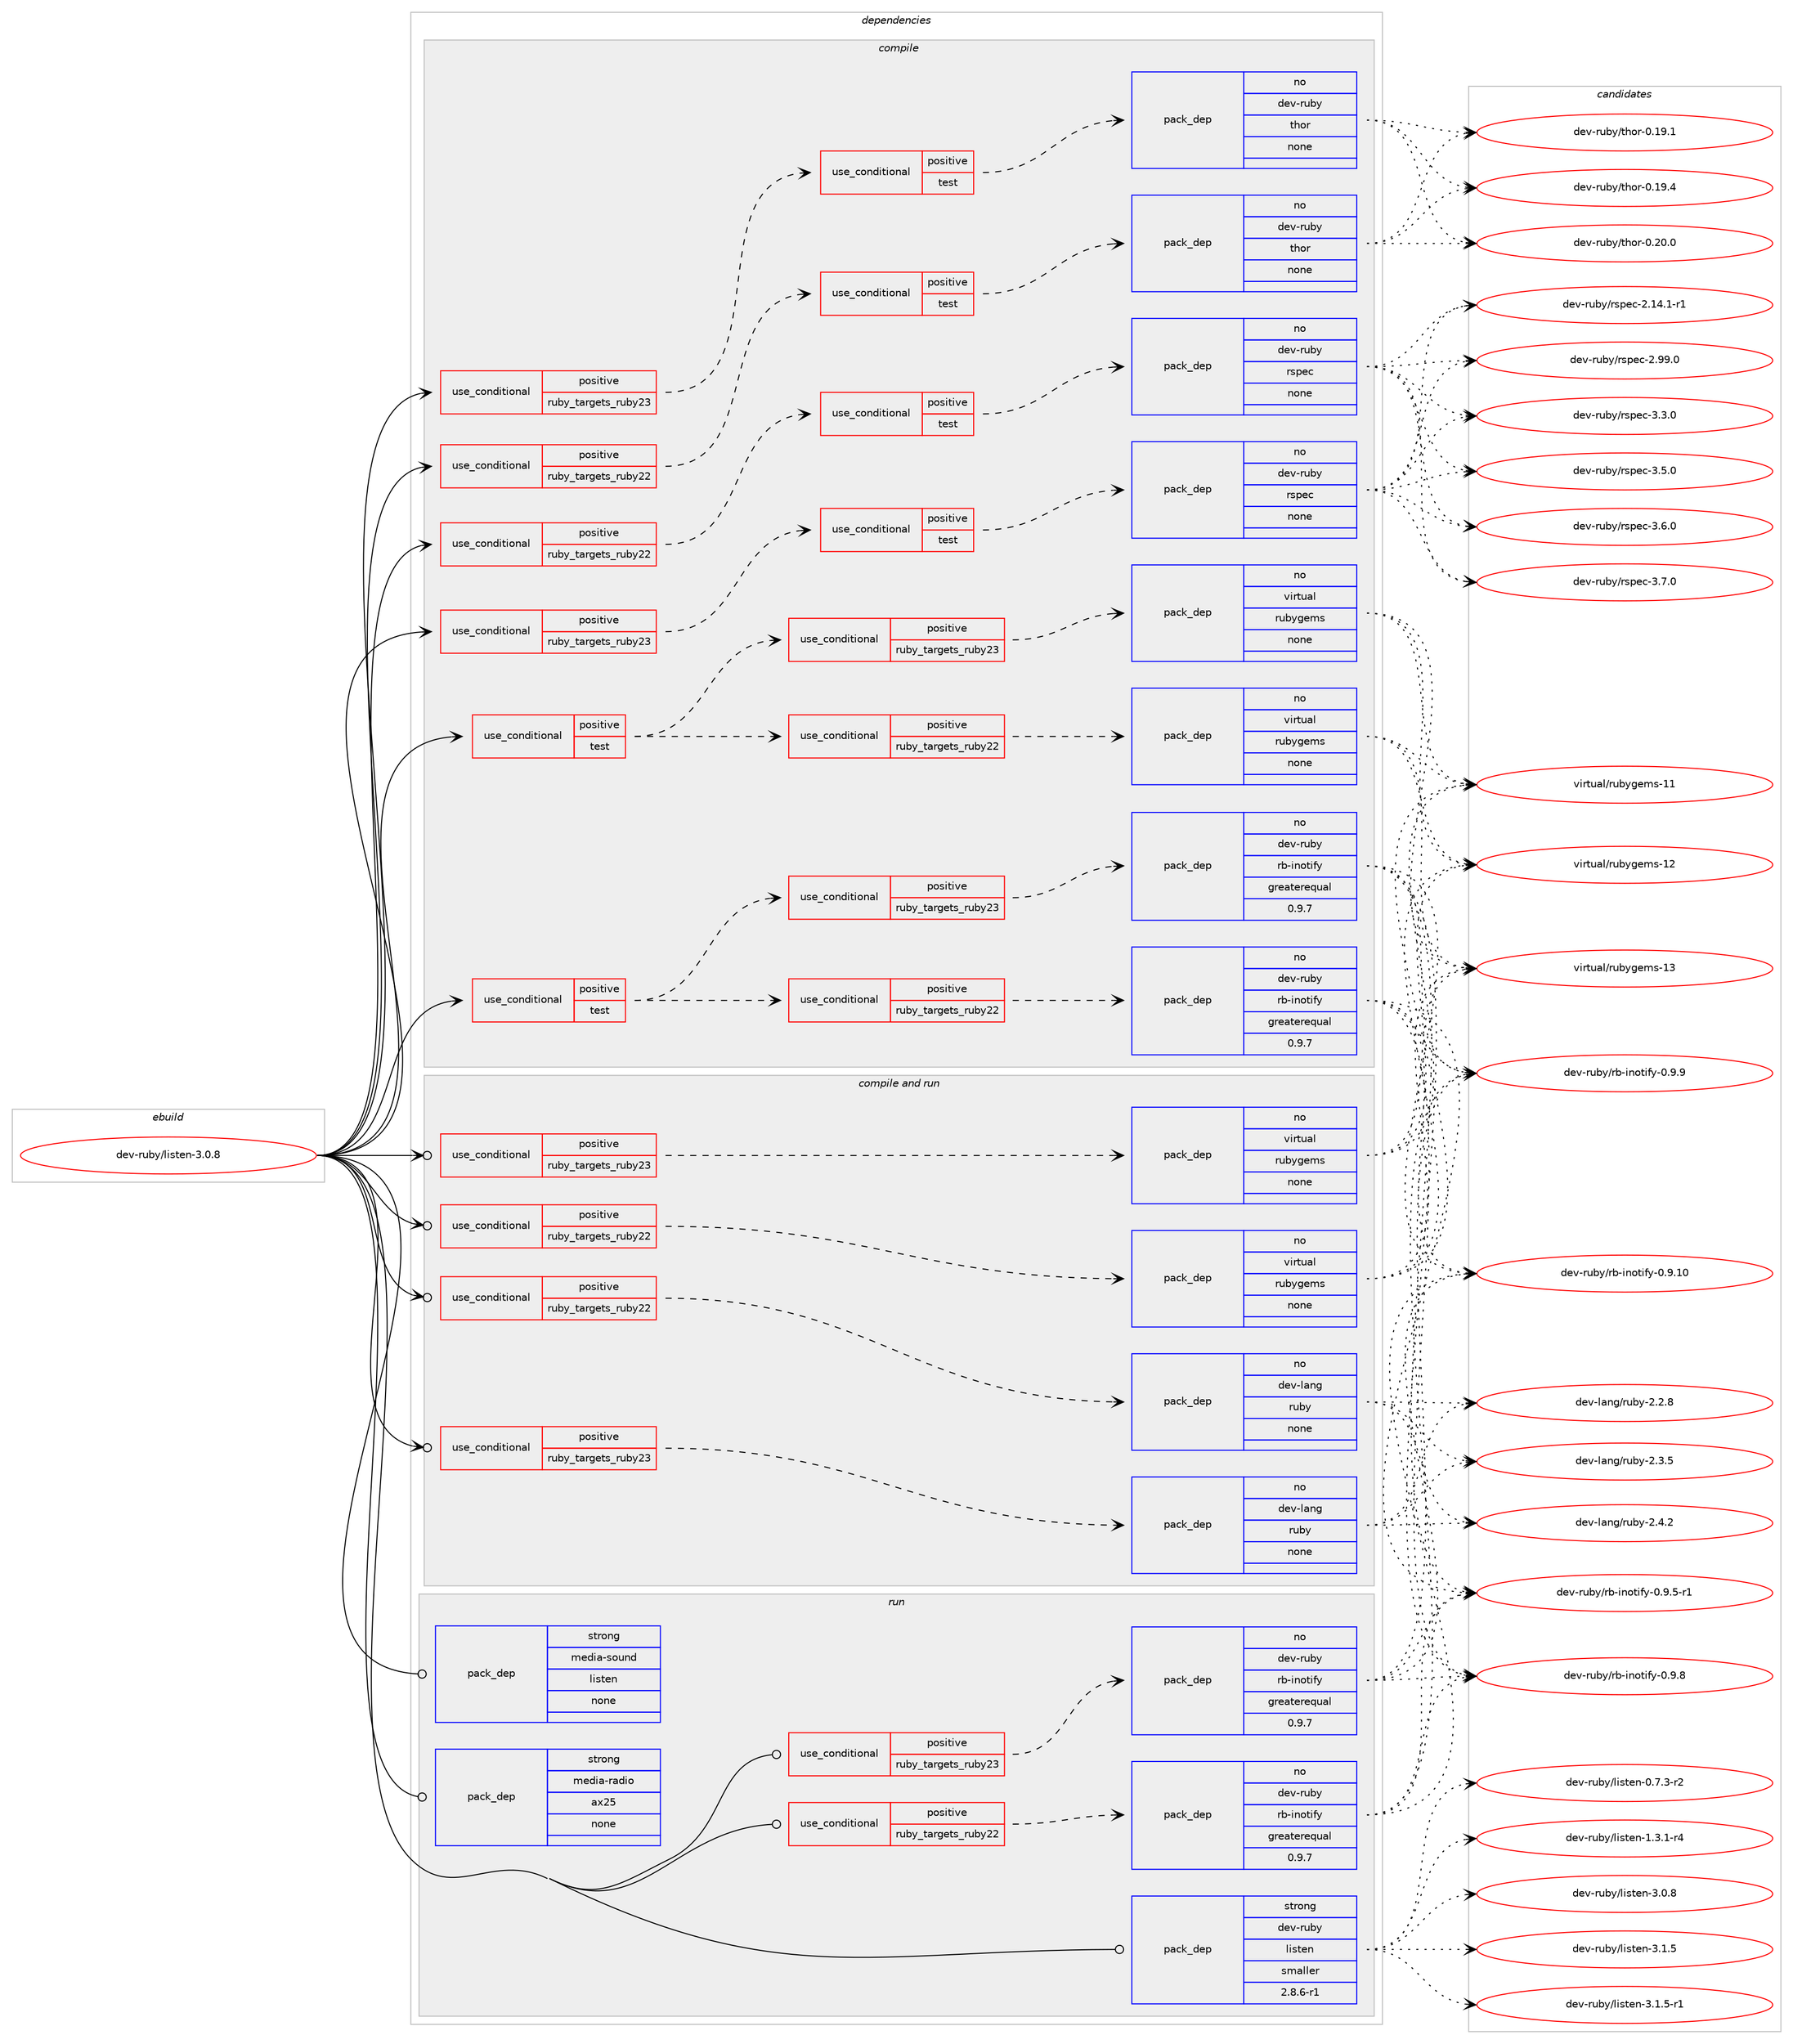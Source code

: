 digraph prolog {

# *************
# Graph options
# *************

newrank=true;
concentrate=true;
compound=true;
graph [rankdir=LR,fontname=Helvetica,fontsize=10,ranksep=1.5];#, ranksep=2.5, nodesep=0.2];
edge  [arrowhead=vee];
node  [fontname=Helvetica,fontsize=10];

# **********
# The ebuild
# **********

subgraph cluster_leftcol {
color=gray;
rank=same;
label=<<i>ebuild</i>>;
id [label="dev-ruby/listen-3.0.8", color=red, width=4, href="../dev-ruby/listen-3.0.8.svg"];
}

# ****************
# The dependencies
# ****************

subgraph cluster_midcol {
color=gray;
label=<<i>dependencies</i>>;
subgraph cluster_compile {
fillcolor="#eeeeee";
style=filled;
label=<<i>compile</i>>;
subgraph cond60590 {
dependency245662 [label=<<TABLE BORDER="0" CELLBORDER="1" CELLSPACING="0" CELLPADDING="4"><TR><TD ROWSPAN="3" CELLPADDING="10">use_conditional</TD></TR><TR><TD>positive</TD></TR><TR><TD>ruby_targets_ruby22</TD></TR></TABLE>>, shape=none, color=red];
subgraph cond60591 {
dependency245663 [label=<<TABLE BORDER="0" CELLBORDER="1" CELLSPACING="0" CELLPADDING="4"><TR><TD ROWSPAN="3" CELLPADDING="10">use_conditional</TD></TR><TR><TD>positive</TD></TR><TR><TD>test</TD></TR></TABLE>>, shape=none, color=red];
subgraph pack180981 {
dependency245664 [label=<<TABLE BORDER="0" CELLBORDER="1" CELLSPACING="0" CELLPADDING="4" WIDTH="220"><TR><TD ROWSPAN="6" CELLPADDING="30">pack_dep</TD></TR><TR><TD WIDTH="110">no</TD></TR><TR><TD>dev-ruby</TD></TR><TR><TD>rspec</TD></TR><TR><TD>none</TD></TR><TR><TD></TD></TR></TABLE>>, shape=none, color=blue];
}
dependency245663:e -> dependency245664:w [weight=20,style="dashed",arrowhead="vee"];
}
dependency245662:e -> dependency245663:w [weight=20,style="dashed",arrowhead="vee"];
}
id:e -> dependency245662:w [weight=20,style="solid",arrowhead="vee"];
subgraph cond60592 {
dependency245665 [label=<<TABLE BORDER="0" CELLBORDER="1" CELLSPACING="0" CELLPADDING="4"><TR><TD ROWSPAN="3" CELLPADDING="10">use_conditional</TD></TR><TR><TD>positive</TD></TR><TR><TD>ruby_targets_ruby22</TD></TR></TABLE>>, shape=none, color=red];
subgraph cond60593 {
dependency245666 [label=<<TABLE BORDER="0" CELLBORDER="1" CELLSPACING="0" CELLPADDING="4"><TR><TD ROWSPAN="3" CELLPADDING="10">use_conditional</TD></TR><TR><TD>positive</TD></TR><TR><TD>test</TD></TR></TABLE>>, shape=none, color=red];
subgraph pack180982 {
dependency245667 [label=<<TABLE BORDER="0" CELLBORDER="1" CELLSPACING="0" CELLPADDING="4" WIDTH="220"><TR><TD ROWSPAN="6" CELLPADDING="30">pack_dep</TD></TR><TR><TD WIDTH="110">no</TD></TR><TR><TD>dev-ruby</TD></TR><TR><TD>thor</TD></TR><TR><TD>none</TD></TR><TR><TD></TD></TR></TABLE>>, shape=none, color=blue];
}
dependency245666:e -> dependency245667:w [weight=20,style="dashed",arrowhead="vee"];
}
dependency245665:e -> dependency245666:w [weight=20,style="dashed",arrowhead="vee"];
}
id:e -> dependency245665:w [weight=20,style="solid",arrowhead="vee"];
subgraph cond60594 {
dependency245668 [label=<<TABLE BORDER="0" CELLBORDER="1" CELLSPACING="0" CELLPADDING="4"><TR><TD ROWSPAN="3" CELLPADDING="10">use_conditional</TD></TR><TR><TD>positive</TD></TR><TR><TD>ruby_targets_ruby23</TD></TR></TABLE>>, shape=none, color=red];
subgraph cond60595 {
dependency245669 [label=<<TABLE BORDER="0" CELLBORDER="1" CELLSPACING="0" CELLPADDING="4"><TR><TD ROWSPAN="3" CELLPADDING="10">use_conditional</TD></TR><TR><TD>positive</TD></TR><TR><TD>test</TD></TR></TABLE>>, shape=none, color=red];
subgraph pack180983 {
dependency245670 [label=<<TABLE BORDER="0" CELLBORDER="1" CELLSPACING="0" CELLPADDING="4" WIDTH="220"><TR><TD ROWSPAN="6" CELLPADDING="30">pack_dep</TD></TR><TR><TD WIDTH="110">no</TD></TR><TR><TD>dev-ruby</TD></TR><TR><TD>rspec</TD></TR><TR><TD>none</TD></TR><TR><TD></TD></TR></TABLE>>, shape=none, color=blue];
}
dependency245669:e -> dependency245670:w [weight=20,style="dashed",arrowhead="vee"];
}
dependency245668:e -> dependency245669:w [weight=20,style="dashed",arrowhead="vee"];
}
id:e -> dependency245668:w [weight=20,style="solid",arrowhead="vee"];
subgraph cond60596 {
dependency245671 [label=<<TABLE BORDER="0" CELLBORDER="1" CELLSPACING="0" CELLPADDING="4"><TR><TD ROWSPAN="3" CELLPADDING="10">use_conditional</TD></TR><TR><TD>positive</TD></TR><TR><TD>ruby_targets_ruby23</TD></TR></TABLE>>, shape=none, color=red];
subgraph cond60597 {
dependency245672 [label=<<TABLE BORDER="0" CELLBORDER="1" CELLSPACING="0" CELLPADDING="4"><TR><TD ROWSPAN="3" CELLPADDING="10">use_conditional</TD></TR><TR><TD>positive</TD></TR><TR><TD>test</TD></TR></TABLE>>, shape=none, color=red];
subgraph pack180984 {
dependency245673 [label=<<TABLE BORDER="0" CELLBORDER="1" CELLSPACING="0" CELLPADDING="4" WIDTH="220"><TR><TD ROWSPAN="6" CELLPADDING="30">pack_dep</TD></TR><TR><TD WIDTH="110">no</TD></TR><TR><TD>dev-ruby</TD></TR><TR><TD>thor</TD></TR><TR><TD>none</TD></TR><TR><TD></TD></TR></TABLE>>, shape=none, color=blue];
}
dependency245672:e -> dependency245673:w [weight=20,style="dashed",arrowhead="vee"];
}
dependency245671:e -> dependency245672:w [weight=20,style="dashed",arrowhead="vee"];
}
id:e -> dependency245671:w [weight=20,style="solid",arrowhead="vee"];
subgraph cond60598 {
dependency245674 [label=<<TABLE BORDER="0" CELLBORDER="1" CELLSPACING="0" CELLPADDING="4"><TR><TD ROWSPAN="3" CELLPADDING="10">use_conditional</TD></TR><TR><TD>positive</TD></TR><TR><TD>test</TD></TR></TABLE>>, shape=none, color=red];
subgraph cond60599 {
dependency245675 [label=<<TABLE BORDER="0" CELLBORDER="1" CELLSPACING="0" CELLPADDING="4"><TR><TD ROWSPAN="3" CELLPADDING="10">use_conditional</TD></TR><TR><TD>positive</TD></TR><TR><TD>ruby_targets_ruby22</TD></TR></TABLE>>, shape=none, color=red];
subgraph pack180985 {
dependency245676 [label=<<TABLE BORDER="0" CELLBORDER="1" CELLSPACING="0" CELLPADDING="4" WIDTH="220"><TR><TD ROWSPAN="6" CELLPADDING="30">pack_dep</TD></TR><TR><TD WIDTH="110">no</TD></TR><TR><TD>dev-ruby</TD></TR><TR><TD>rb-inotify</TD></TR><TR><TD>greaterequal</TD></TR><TR><TD>0.9.7</TD></TR></TABLE>>, shape=none, color=blue];
}
dependency245675:e -> dependency245676:w [weight=20,style="dashed",arrowhead="vee"];
}
dependency245674:e -> dependency245675:w [weight=20,style="dashed",arrowhead="vee"];
subgraph cond60600 {
dependency245677 [label=<<TABLE BORDER="0" CELLBORDER="1" CELLSPACING="0" CELLPADDING="4"><TR><TD ROWSPAN="3" CELLPADDING="10">use_conditional</TD></TR><TR><TD>positive</TD></TR><TR><TD>ruby_targets_ruby23</TD></TR></TABLE>>, shape=none, color=red];
subgraph pack180986 {
dependency245678 [label=<<TABLE BORDER="0" CELLBORDER="1" CELLSPACING="0" CELLPADDING="4" WIDTH="220"><TR><TD ROWSPAN="6" CELLPADDING="30">pack_dep</TD></TR><TR><TD WIDTH="110">no</TD></TR><TR><TD>dev-ruby</TD></TR><TR><TD>rb-inotify</TD></TR><TR><TD>greaterequal</TD></TR><TR><TD>0.9.7</TD></TR></TABLE>>, shape=none, color=blue];
}
dependency245677:e -> dependency245678:w [weight=20,style="dashed",arrowhead="vee"];
}
dependency245674:e -> dependency245677:w [weight=20,style="dashed",arrowhead="vee"];
}
id:e -> dependency245674:w [weight=20,style="solid",arrowhead="vee"];
subgraph cond60601 {
dependency245679 [label=<<TABLE BORDER="0" CELLBORDER="1" CELLSPACING="0" CELLPADDING="4"><TR><TD ROWSPAN="3" CELLPADDING="10">use_conditional</TD></TR><TR><TD>positive</TD></TR><TR><TD>test</TD></TR></TABLE>>, shape=none, color=red];
subgraph cond60602 {
dependency245680 [label=<<TABLE BORDER="0" CELLBORDER="1" CELLSPACING="0" CELLPADDING="4"><TR><TD ROWSPAN="3" CELLPADDING="10">use_conditional</TD></TR><TR><TD>positive</TD></TR><TR><TD>ruby_targets_ruby22</TD></TR></TABLE>>, shape=none, color=red];
subgraph pack180987 {
dependency245681 [label=<<TABLE BORDER="0" CELLBORDER="1" CELLSPACING="0" CELLPADDING="4" WIDTH="220"><TR><TD ROWSPAN="6" CELLPADDING="30">pack_dep</TD></TR><TR><TD WIDTH="110">no</TD></TR><TR><TD>virtual</TD></TR><TR><TD>rubygems</TD></TR><TR><TD>none</TD></TR><TR><TD></TD></TR></TABLE>>, shape=none, color=blue];
}
dependency245680:e -> dependency245681:w [weight=20,style="dashed",arrowhead="vee"];
}
dependency245679:e -> dependency245680:w [weight=20,style="dashed",arrowhead="vee"];
subgraph cond60603 {
dependency245682 [label=<<TABLE BORDER="0" CELLBORDER="1" CELLSPACING="0" CELLPADDING="4"><TR><TD ROWSPAN="3" CELLPADDING="10">use_conditional</TD></TR><TR><TD>positive</TD></TR><TR><TD>ruby_targets_ruby23</TD></TR></TABLE>>, shape=none, color=red];
subgraph pack180988 {
dependency245683 [label=<<TABLE BORDER="0" CELLBORDER="1" CELLSPACING="0" CELLPADDING="4" WIDTH="220"><TR><TD ROWSPAN="6" CELLPADDING="30">pack_dep</TD></TR><TR><TD WIDTH="110">no</TD></TR><TR><TD>virtual</TD></TR><TR><TD>rubygems</TD></TR><TR><TD>none</TD></TR><TR><TD></TD></TR></TABLE>>, shape=none, color=blue];
}
dependency245682:e -> dependency245683:w [weight=20,style="dashed",arrowhead="vee"];
}
dependency245679:e -> dependency245682:w [weight=20,style="dashed",arrowhead="vee"];
}
id:e -> dependency245679:w [weight=20,style="solid",arrowhead="vee"];
}
subgraph cluster_compileandrun {
fillcolor="#eeeeee";
style=filled;
label=<<i>compile and run</i>>;
subgraph cond60604 {
dependency245684 [label=<<TABLE BORDER="0" CELLBORDER="1" CELLSPACING="0" CELLPADDING="4"><TR><TD ROWSPAN="3" CELLPADDING="10">use_conditional</TD></TR><TR><TD>positive</TD></TR><TR><TD>ruby_targets_ruby22</TD></TR></TABLE>>, shape=none, color=red];
subgraph pack180989 {
dependency245685 [label=<<TABLE BORDER="0" CELLBORDER="1" CELLSPACING="0" CELLPADDING="4" WIDTH="220"><TR><TD ROWSPAN="6" CELLPADDING="30">pack_dep</TD></TR><TR><TD WIDTH="110">no</TD></TR><TR><TD>dev-lang</TD></TR><TR><TD>ruby</TD></TR><TR><TD>none</TD></TR><TR><TD></TD></TR></TABLE>>, shape=none, color=blue];
}
dependency245684:e -> dependency245685:w [weight=20,style="dashed",arrowhead="vee"];
}
id:e -> dependency245684:w [weight=20,style="solid",arrowhead="odotvee"];
subgraph cond60605 {
dependency245686 [label=<<TABLE BORDER="0" CELLBORDER="1" CELLSPACING="0" CELLPADDING="4"><TR><TD ROWSPAN="3" CELLPADDING="10">use_conditional</TD></TR><TR><TD>positive</TD></TR><TR><TD>ruby_targets_ruby22</TD></TR></TABLE>>, shape=none, color=red];
subgraph pack180990 {
dependency245687 [label=<<TABLE BORDER="0" CELLBORDER="1" CELLSPACING="0" CELLPADDING="4" WIDTH="220"><TR><TD ROWSPAN="6" CELLPADDING="30">pack_dep</TD></TR><TR><TD WIDTH="110">no</TD></TR><TR><TD>virtual</TD></TR><TR><TD>rubygems</TD></TR><TR><TD>none</TD></TR><TR><TD></TD></TR></TABLE>>, shape=none, color=blue];
}
dependency245686:e -> dependency245687:w [weight=20,style="dashed",arrowhead="vee"];
}
id:e -> dependency245686:w [weight=20,style="solid",arrowhead="odotvee"];
subgraph cond60606 {
dependency245688 [label=<<TABLE BORDER="0" CELLBORDER="1" CELLSPACING="0" CELLPADDING="4"><TR><TD ROWSPAN="3" CELLPADDING="10">use_conditional</TD></TR><TR><TD>positive</TD></TR><TR><TD>ruby_targets_ruby23</TD></TR></TABLE>>, shape=none, color=red];
subgraph pack180991 {
dependency245689 [label=<<TABLE BORDER="0" CELLBORDER="1" CELLSPACING="0" CELLPADDING="4" WIDTH="220"><TR><TD ROWSPAN="6" CELLPADDING="30">pack_dep</TD></TR><TR><TD WIDTH="110">no</TD></TR><TR><TD>dev-lang</TD></TR><TR><TD>ruby</TD></TR><TR><TD>none</TD></TR><TR><TD></TD></TR></TABLE>>, shape=none, color=blue];
}
dependency245688:e -> dependency245689:w [weight=20,style="dashed",arrowhead="vee"];
}
id:e -> dependency245688:w [weight=20,style="solid",arrowhead="odotvee"];
subgraph cond60607 {
dependency245690 [label=<<TABLE BORDER="0" CELLBORDER="1" CELLSPACING="0" CELLPADDING="4"><TR><TD ROWSPAN="3" CELLPADDING="10">use_conditional</TD></TR><TR><TD>positive</TD></TR><TR><TD>ruby_targets_ruby23</TD></TR></TABLE>>, shape=none, color=red];
subgraph pack180992 {
dependency245691 [label=<<TABLE BORDER="0" CELLBORDER="1" CELLSPACING="0" CELLPADDING="4" WIDTH="220"><TR><TD ROWSPAN="6" CELLPADDING="30">pack_dep</TD></TR><TR><TD WIDTH="110">no</TD></TR><TR><TD>virtual</TD></TR><TR><TD>rubygems</TD></TR><TR><TD>none</TD></TR><TR><TD></TD></TR></TABLE>>, shape=none, color=blue];
}
dependency245690:e -> dependency245691:w [weight=20,style="dashed",arrowhead="vee"];
}
id:e -> dependency245690:w [weight=20,style="solid",arrowhead="odotvee"];
}
subgraph cluster_run {
fillcolor="#eeeeee";
style=filled;
label=<<i>run</i>>;
subgraph cond60608 {
dependency245692 [label=<<TABLE BORDER="0" CELLBORDER="1" CELLSPACING="0" CELLPADDING="4"><TR><TD ROWSPAN="3" CELLPADDING="10">use_conditional</TD></TR><TR><TD>positive</TD></TR><TR><TD>ruby_targets_ruby22</TD></TR></TABLE>>, shape=none, color=red];
subgraph pack180993 {
dependency245693 [label=<<TABLE BORDER="0" CELLBORDER="1" CELLSPACING="0" CELLPADDING="4" WIDTH="220"><TR><TD ROWSPAN="6" CELLPADDING="30">pack_dep</TD></TR><TR><TD WIDTH="110">no</TD></TR><TR><TD>dev-ruby</TD></TR><TR><TD>rb-inotify</TD></TR><TR><TD>greaterequal</TD></TR><TR><TD>0.9.7</TD></TR></TABLE>>, shape=none, color=blue];
}
dependency245692:e -> dependency245693:w [weight=20,style="dashed",arrowhead="vee"];
}
id:e -> dependency245692:w [weight=20,style="solid",arrowhead="odot"];
subgraph cond60609 {
dependency245694 [label=<<TABLE BORDER="0" CELLBORDER="1" CELLSPACING="0" CELLPADDING="4"><TR><TD ROWSPAN="3" CELLPADDING="10">use_conditional</TD></TR><TR><TD>positive</TD></TR><TR><TD>ruby_targets_ruby23</TD></TR></TABLE>>, shape=none, color=red];
subgraph pack180994 {
dependency245695 [label=<<TABLE BORDER="0" CELLBORDER="1" CELLSPACING="0" CELLPADDING="4" WIDTH="220"><TR><TD ROWSPAN="6" CELLPADDING="30">pack_dep</TD></TR><TR><TD WIDTH="110">no</TD></TR><TR><TD>dev-ruby</TD></TR><TR><TD>rb-inotify</TD></TR><TR><TD>greaterequal</TD></TR><TR><TD>0.9.7</TD></TR></TABLE>>, shape=none, color=blue];
}
dependency245694:e -> dependency245695:w [weight=20,style="dashed",arrowhead="vee"];
}
id:e -> dependency245694:w [weight=20,style="solid",arrowhead="odot"];
subgraph pack180995 {
dependency245696 [label=<<TABLE BORDER="0" CELLBORDER="1" CELLSPACING="0" CELLPADDING="4" WIDTH="220"><TR><TD ROWSPAN="6" CELLPADDING="30">pack_dep</TD></TR><TR><TD WIDTH="110">strong</TD></TR><TR><TD>dev-ruby</TD></TR><TR><TD>listen</TD></TR><TR><TD>smaller</TD></TR><TR><TD>2.8.6-r1</TD></TR></TABLE>>, shape=none, color=blue];
}
id:e -> dependency245696:w [weight=20,style="solid",arrowhead="odot"];
subgraph pack180996 {
dependency245697 [label=<<TABLE BORDER="0" CELLBORDER="1" CELLSPACING="0" CELLPADDING="4" WIDTH="220"><TR><TD ROWSPAN="6" CELLPADDING="30">pack_dep</TD></TR><TR><TD WIDTH="110">strong</TD></TR><TR><TD>media-radio</TD></TR><TR><TD>ax25</TD></TR><TR><TD>none</TD></TR><TR><TD></TD></TR></TABLE>>, shape=none, color=blue];
}
id:e -> dependency245697:w [weight=20,style="solid",arrowhead="odot"];
subgraph pack180997 {
dependency245698 [label=<<TABLE BORDER="0" CELLBORDER="1" CELLSPACING="0" CELLPADDING="4" WIDTH="220"><TR><TD ROWSPAN="6" CELLPADDING="30">pack_dep</TD></TR><TR><TD WIDTH="110">strong</TD></TR><TR><TD>media-sound</TD></TR><TR><TD>listen</TD></TR><TR><TD>none</TD></TR><TR><TD></TD></TR></TABLE>>, shape=none, color=blue];
}
id:e -> dependency245698:w [weight=20,style="solid",arrowhead="odot"];
}
}

# **************
# The candidates
# **************

subgraph cluster_choices {
rank=same;
color=gray;
label=<<i>candidates</i>>;

subgraph choice180981 {
color=black;
nodesep=1;
choice10010111845114117981214711411511210199455046495246494511449 [label="dev-ruby/rspec-2.14.1-r1", color=red, width=4,href="../dev-ruby/rspec-2.14.1-r1.svg"];
choice1001011184511411798121471141151121019945504657574648 [label="dev-ruby/rspec-2.99.0", color=red, width=4,href="../dev-ruby/rspec-2.99.0.svg"];
choice10010111845114117981214711411511210199455146514648 [label="dev-ruby/rspec-3.3.0", color=red, width=4,href="../dev-ruby/rspec-3.3.0.svg"];
choice10010111845114117981214711411511210199455146534648 [label="dev-ruby/rspec-3.5.0", color=red, width=4,href="../dev-ruby/rspec-3.5.0.svg"];
choice10010111845114117981214711411511210199455146544648 [label="dev-ruby/rspec-3.6.0", color=red, width=4,href="../dev-ruby/rspec-3.6.0.svg"];
choice10010111845114117981214711411511210199455146554648 [label="dev-ruby/rspec-3.7.0", color=red, width=4,href="../dev-ruby/rspec-3.7.0.svg"];
dependency245664:e -> choice10010111845114117981214711411511210199455046495246494511449:w [style=dotted,weight="100"];
dependency245664:e -> choice1001011184511411798121471141151121019945504657574648:w [style=dotted,weight="100"];
dependency245664:e -> choice10010111845114117981214711411511210199455146514648:w [style=dotted,weight="100"];
dependency245664:e -> choice10010111845114117981214711411511210199455146534648:w [style=dotted,weight="100"];
dependency245664:e -> choice10010111845114117981214711411511210199455146544648:w [style=dotted,weight="100"];
dependency245664:e -> choice10010111845114117981214711411511210199455146554648:w [style=dotted,weight="100"];
}
subgraph choice180982 {
color=black;
nodesep=1;
choice10010111845114117981214711610411111445484649574649 [label="dev-ruby/thor-0.19.1", color=red, width=4,href="../dev-ruby/thor-0.19.1.svg"];
choice10010111845114117981214711610411111445484649574652 [label="dev-ruby/thor-0.19.4", color=red, width=4,href="../dev-ruby/thor-0.19.4.svg"];
choice10010111845114117981214711610411111445484650484648 [label="dev-ruby/thor-0.20.0", color=red, width=4,href="../dev-ruby/thor-0.20.0.svg"];
dependency245667:e -> choice10010111845114117981214711610411111445484649574649:w [style=dotted,weight="100"];
dependency245667:e -> choice10010111845114117981214711610411111445484649574652:w [style=dotted,weight="100"];
dependency245667:e -> choice10010111845114117981214711610411111445484650484648:w [style=dotted,weight="100"];
}
subgraph choice180983 {
color=black;
nodesep=1;
choice10010111845114117981214711411511210199455046495246494511449 [label="dev-ruby/rspec-2.14.1-r1", color=red, width=4,href="../dev-ruby/rspec-2.14.1-r1.svg"];
choice1001011184511411798121471141151121019945504657574648 [label="dev-ruby/rspec-2.99.0", color=red, width=4,href="../dev-ruby/rspec-2.99.0.svg"];
choice10010111845114117981214711411511210199455146514648 [label="dev-ruby/rspec-3.3.0", color=red, width=4,href="../dev-ruby/rspec-3.3.0.svg"];
choice10010111845114117981214711411511210199455146534648 [label="dev-ruby/rspec-3.5.0", color=red, width=4,href="../dev-ruby/rspec-3.5.0.svg"];
choice10010111845114117981214711411511210199455146544648 [label="dev-ruby/rspec-3.6.0", color=red, width=4,href="../dev-ruby/rspec-3.6.0.svg"];
choice10010111845114117981214711411511210199455146554648 [label="dev-ruby/rspec-3.7.0", color=red, width=4,href="../dev-ruby/rspec-3.7.0.svg"];
dependency245670:e -> choice10010111845114117981214711411511210199455046495246494511449:w [style=dotted,weight="100"];
dependency245670:e -> choice1001011184511411798121471141151121019945504657574648:w [style=dotted,weight="100"];
dependency245670:e -> choice10010111845114117981214711411511210199455146514648:w [style=dotted,weight="100"];
dependency245670:e -> choice10010111845114117981214711411511210199455146534648:w [style=dotted,weight="100"];
dependency245670:e -> choice10010111845114117981214711411511210199455146544648:w [style=dotted,weight="100"];
dependency245670:e -> choice10010111845114117981214711411511210199455146554648:w [style=dotted,weight="100"];
}
subgraph choice180984 {
color=black;
nodesep=1;
choice10010111845114117981214711610411111445484649574649 [label="dev-ruby/thor-0.19.1", color=red, width=4,href="../dev-ruby/thor-0.19.1.svg"];
choice10010111845114117981214711610411111445484649574652 [label="dev-ruby/thor-0.19.4", color=red, width=4,href="../dev-ruby/thor-0.19.4.svg"];
choice10010111845114117981214711610411111445484650484648 [label="dev-ruby/thor-0.20.0", color=red, width=4,href="../dev-ruby/thor-0.20.0.svg"];
dependency245673:e -> choice10010111845114117981214711610411111445484649574649:w [style=dotted,weight="100"];
dependency245673:e -> choice10010111845114117981214711610411111445484649574652:w [style=dotted,weight="100"];
dependency245673:e -> choice10010111845114117981214711610411111445484650484648:w [style=dotted,weight="100"];
}
subgraph choice180985 {
color=black;
nodesep=1;
choice100101118451141179812147114984510511011111610510212145484657464948 [label="dev-ruby/rb-inotify-0.9.10", color=red, width=4,href="../dev-ruby/rb-inotify-0.9.10.svg"];
choice10010111845114117981214711498451051101111161051021214548465746534511449 [label="dev-ruby/rb-inotify-0.9.5-r1", color=red, width=4,href="../dev-ruby/rb-inotify-0.9.5-r1.svg"];
choice1001011184511411798121471149845105110111116105102121454846574656 [label="dev-ruby/rb-inotify-0.9.8", color=red, width=4,href="../dev-ruby/rb-inotify-0.9.8.svg"];
choice1001011184511411798121471149845105110111116105102121454846574657 [label="dev-ruby/rb-inotify-0.9.9", color=red, width=4,href="../dev-ruby/rb-inotify-0.9.9.svg"];
dependency245676:e -> choice100101118451141179812147114984510511011111610510212145484657464948:w [style=dotted,weight="100"];
dependency245676:e -> choice10010111845114117981214711498451051101111161051021214548465746534511449:w [style=dotted,weight="100"];
dependency245676:e -> choice1001011184511411798121471149845105110111116105102121454846574656:w [style=dotted,weight="100"];
dependency245676:e -> choice1001011184511411798121471149845105110111116105102121454846574657:w [style=dotted,weight="100"];
}
subgraph choice180986 {
color=black;
nodesep=1;
choice100101118451141179812147114984510511011111610510212145484657464948 [label="dev-ruby/rb-inotify-0.9.10", color=red, width=4,href="../dev-ruby/rb-inotify-0.9.10.svg"];
choice10010111845114117981214711498451051101111161051021214548465746534511449 [label="dev-ruby/rb-inotify-0.9.5-r1", color=red, width=4,href="../dev-ruby/rb-inotify-0.9.5-r1.svg"];
choice1001011184511411798121471149845105110111116105102121454846574656 [label="dev-ruby/rb-inotify-0.9.8", color=red, width=4,href="../dev-ruby/rb-inotify-0.9.8.svg"];
choice1001011184511411798121471149845105110111116105102121454846574657 [label="dev-ruby/rb-inotify-0.9.9", color=red, width=4,href="../dev-ruby/rb-inotify-0.9.9.svg"];
dependency245678:e -> choice100101118451141179812147114984510511011111610510212145484657464948:w [style=dotted,weight="100"];
dependency245678:e -> choice10010111845114117981214711498451051101111161051021214548465746534511449:w [style=dotted,weight="100"];
dependency245678:e -> choice1001011184511411798121471149845105110111116105102121454846574656:w [style=dotted,weight="100"];
dependency245678:e -> choice1001011184511411798121471149845105110111116105102121454846574657:w [style=dotted,weight="100"];
}
subgraph choice180987 {
color=black;
nodesep=1;
choice118105114116117971084711411798121103101109115454949 [label="virtual/rubygems-11", color=red, width=4,href="../virtual/rubygems-11.svg"];
choice118105114116117971084711411798121103101109115454950 [label="virtual/rubygems-12", color=red, width=4,href="../virtual/rubygems-12.svg"];
choice118105114116117971084711411798121103101109115454951 [label="virtual/rubygems-13", color=red, width=4,href="../virtual/rubygems-13.svg"];
dependency245681:e -> choice118105114116117971084711411798121103101109115454949:w [style=dotted,weight="100"];
dependency245681:e -> choice118105114116117971084711411798121103101109115454950:w [style=dotted,weight="100"];
dependency245681:e -> choice118105114116117971084711411798121103101109115454951:w [style=dotted,weight="100"];
}
subgraph choice180988 {
color=black;
nodesep=1;
choice118105114116117971084711411798121103101109115454949 [label="virtual/rubygems-11", color=red, width=4,href="../virtual/rubygems-11.svg"];
choice118105114116117971084711411798121103101109115454950 [label="virtual/rubygems-12", color=red, width=4,href="../virtual/rubygems-12.svg"];
choice118105114116117971084711411798121103101109115454951 [label="virtual/rubygems-13", color=red, width=4,href="../virtual/rubygems-13.svg"];
dependency245683:e -> choice118105114116117971084711411798121103101109115454949:w [style=dotted,weight="100"];
dependency245683:e -> choice118105114116117971084711411798121103101109115454950:w [style=dotted,weight="100"];
dependency245683:e -> choice118105114116117971084711411798121103101109115454951:w [style=dotted,weight="100"];
}
subgraph choice180989 {
color=black;
nodesep=1;
choice10010111845108971101034711411798121455046504656 [label="dev-lang/ruby-2.2.8", color=red, width=4,href="../dev-lang/ruby-2.2.8.svg"];
choice10010111845108971101034711411798121455046514653 [label="dev-lang/ruby-2.3.5", color=red, width=4,href="../dev-lang/ruby-2.3.5.svg"];
choice10010111845108971101034711411798121455046524650 [label="dev-lang/ruby-2.4.2", color=red, width=4,href="../dev-lang/ruby-2.4.2.svg"];
dependency245685:e -> choice10010111845108971101034711411798121455046504656:w [style=dotted,weight="100"];
dependency245685:e -> choice10010111845108971101034711411798121455046514653:w [style=dotted,weight="100"];
dependency245685:e -> choice10010111845108971101034711411798121455046524650:w [style=dotted,weight="100"];
}
subgraph choice180990 {
color=black;
nodesep=1;
choice118105114116117971084711411798121103101109115454949 [label="virtual/rubygems-11", color=red, width=4,href="../virtual/rubygems-11.svg"];
choice118105114116117971084711411798121103101109115454950 [label="virtual/rubygems-12", color=red, width=4,href="../virtual/rubygems-12.svg"];
choice118105114116117971084711411798121103101109115454951 [label="virtual/rubygems-13", color=red, width=4,href="../virtual/rubygems-13.svg"];
dependency245687:e -> choice118105114116117971084711411798121103101109115454949:w [style=dotted,weight="100"];
dependency245687:e -> choice118105114116117971084711411798121103101109115454950:w [style=dotted,weight="100"];
dependency245687:e -> choice118105114116117971084711411798121103101109115454951:w [style=dotted,weight="100"];
}
subgraph choice180991 {
color=black;
nodesep=1;
choice10010111845108971101034711411798121455046504656 [label="dev-lang/ruby-2.2.8", color=red, width=4,href="../dev-lang/ruby-2.2.8.svg"];
choice10010111845108971101034711411798121455046514653 [label="dev-lang/ruby-2.3.5", color=red, width=4,href="../dev-lang/ruby-2.3.5.svg"];
choice10010111845108971101034711411798121455046524650 [label="dev-lang/ruby-2.4.2", color=red, width=4,href="../dev-lang/ruby-2.4.2.svg"];
dependency245689:e -> choice10010111845108971101034711411798121455046504656:w [style=dotted,weight="100"];
dependency245689:e -> choice10010111845108971101034711411798121455046514653:w [style=dotted,weight="100"];
dependency245689:e -> choice10010111845108971101034711411798121455046524650:w [style=dotted,weight="100"];
}
subgraph choice180992 {
color=black;
nodesep=1;
choice118105114116117971084711411798121103101109115454949 [label="virtual/rubygems-11", color=red, width=4,href="../virtual/rubygems-11.svg"];
choice118105114116117971084711411798121103101109115454950 [label="virtual/rubygems-12", color=red, width=4,href="../virtual/rubygems-12.svg"];
choice118105114116117971084711411798121103101109115454951 [label="virtual/rubygems-13", color=red, width=4,href="../virtual/rubygems-13.svg"];
dependency245691:e -> choice118105114116117971084711411798121103101109115454949:w [style=dotted,weight="100"];
dependency245691:e -> choice118105114116117971084711411798121103101109115454950:w [style=dotted,weight="100"];
dependency245691:e -> choice118105114116117971084711411798121103101109115454951:w [style=dotted,weight="100"];
}
subgraph choice180993 {
color=black;
nodesep=1;
choice100101118451141179812147114984510511011111610510212145484657464948 [label="dev-ruby/rb-inotify-0.9.10", color=red, width=4,href="../dev-ruby/rb-inotify-0.9.10.svg"];
choice10010111845114117981214711498451051101111161051021214548465746534511449 [label="dev-ruby/rb-inotify-0.9.5-r1", color=red, width=4,href="../dev-ruby/rb-inotify-0.9.5-r1.svg"];
choice1001011184511411798121471149845105110111116105102121454846574656 [label="dev-ruby/rb-inotify-0.9.8", color=red, width=4,href="../dev-ruby/rb-inotify-0.9.8.svg"];
choice1001011184511411798121471149845105110111116105102121454846574657 [label="dev-ruby/rb-inotify-0.9.9", color=red, width=4,href="../dev-ruby/rb-inotify-0.9.9.svg"];
dependency245693:e -> choice100101118451141179812147114984510511011111610510212145484657464948:w [style=dotted,weight="100"];
dependency245693:e -> choice10010111845114117981214711498451051101111161051021214548465746534511449:w [style=dotted,weight="100"];
dependency245693:e -> choice1001011184511411798121471149845105110111116105102121454846574656:w [style=dotted,weight="100"];
dependency245693:e -> choice1001011184511411798121471149845105110111116105102121454846574657:w [style=dotted,weight="100"];
}
subgraph choice180994 {
color=black;
nodesep=1;
choice100101118451141179812147114984510511011111610510212145484657464948 [label="dev-ruby/rb-inotify-0.9.10", color=red, width=4,href="../dev-ruby/rb-inotify-0.9.10.svg"];
choice10010111845114117981214711498451051101111161051021214548465746534511449 [label="dev-ruby/rb-inotify-0.9.5-r1", color=red, width=4,href="../dev-ruby/rb-inotify-0.9.5-r1.svg"];
choice1001011184511411798121471149845105110111116105102121454846574656 [label="dev-ruby/rb-inotify-0.9.8", color=red, width=4,href="../dev-ruby/rb-inotify-0.9.8.svg"];
choice1001011184511411798121471149845105110111116105102121454846574657 [label="dev-ruby/rb-inotify-0.9.9", color=red, width=4,href="../dev-ruby/rb-inotify-0.9.9.svg"];
dependency245695:e -> choice100101118451141179812147114984510511011111610510212145484657464948:w [style=dotted,weight="100"];
dependency245695:e -> choice10010111845114117981214711498451051101111161051021214548465746534511449:w [style=dotted,weight="100"];
dependency245695:e -> choice1001011184511411798121471149845105110111116105102121454846574656:w [style=dotted,weight="100"];
dependency245695:e -> choice1001011184511411798121471149845105110111116105102121454846574657:w [style=dotted,weight="100"];
}
subgraph choice180995 {
color=black;
nodesep=1;
choice1001011184511411798121471081051151161011104548465546514511450 [label="dev-ruby/listen-0.7.3-r2", color=red, width=4,href="../dev-ruby/listen-0.7.3-r2.svg"];
choice1001011184511411798121471081051151161011104549465146494511452 [label="dev-ruby/listen-1.3.1-r4", color=red, width=4,href="../dev-ruby/listen-1.3.1-r4.svg"];
choice100101118451141179812147108105115116101110455146484656 [label="dev-ruby/listen-3.0.8", color=red, width=4,href="../dev-ruby/listen-3.0.8.svg"];
choice100101118451141179812147108105115116101110455146494653 [label="dev-ruby/listen-3.1.5", color=red, width=4,href="../dev-ruby/listen-3.1.5.svg"];
choice1001011184511411798121471081051151161011104551464946534511449 [label="dev-ruby/listen-3.1.5-r1", color=red, width=4,href="../dev-ruby/listen-3.1.5-r1.svg"];
dependency245696:e -> choice1001011184511411798121471081051151161011104548465546514511450:w [style=dotted,weight="100"];
dependency245696:e -> choice1001011184511411798121471081051151161011104549465146494511452:w [style=dotted,weight="100"];
dependency245696:e -> choice100101118451141179812147108105115116101110455146484656:w [style=dotted,weight="100"];
dependency245696:e -> choice100101118451141179812147108105115116101110455146494653:w [style=dotted,weight="100"];
dependency245696:e -> choice1001011184511411798121471081051151161011104551464946534511449:w [style=dotted,weight="100"];
}
subgraph choice180996 {
color=black;
nodesep=1;
}
subgraph choice180997 {
color=black;
nodesep=1;
}
}

}
